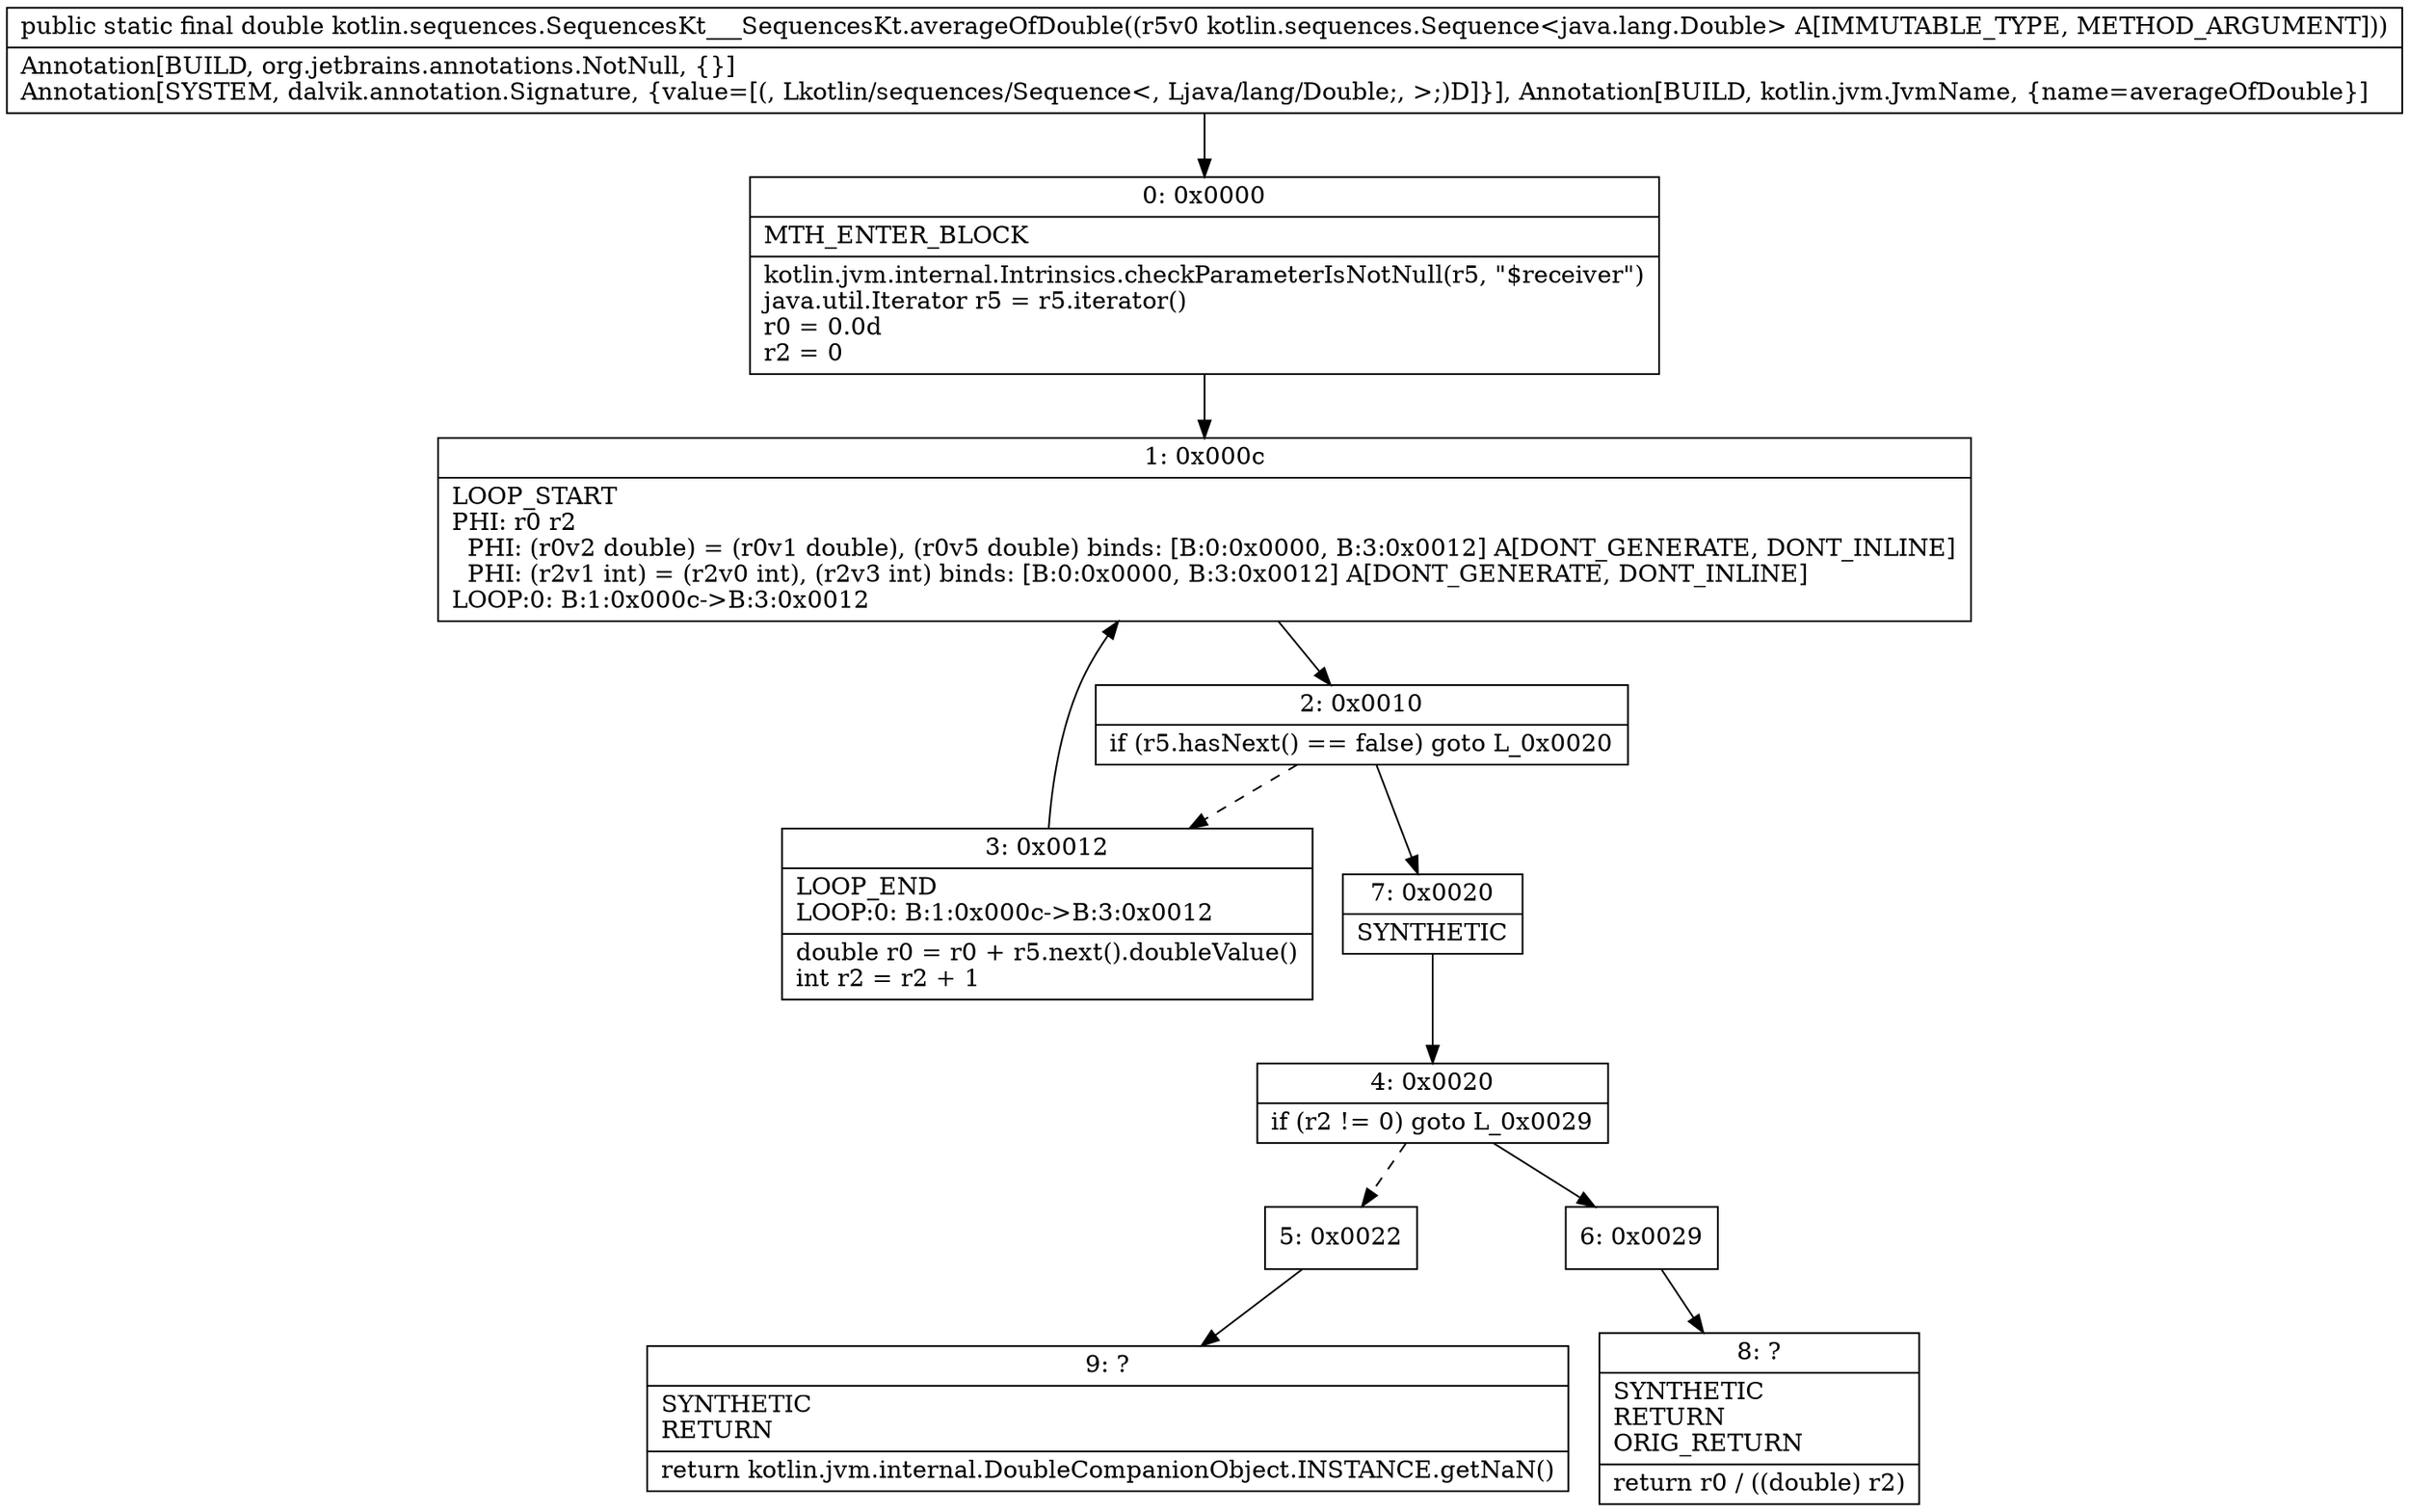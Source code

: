 digraph "CFG forkotlin.sequences.SequencesKt___SequencesKt.averageOfDouble(Lkotlin\/sequences\/Sequence;)D" {
Node_0 [shape=record,label="{0\:\ 0x0000|MTH_ENTER_BLOCK\l|kotlin.jvm.internal.Intrinsics.checkParameterIsNotNull(r5, \"$receiver\")\ljava.util.Iterator r5 = r5.iterator()\lr0 = 0.0d\lr2 = 0\l}"];
Node_1 [shape=record,label="{1\:\ 0x000c|LOOP_START\lPHI: r0 r2 \l  PHI: (r0v2 double) = (r0v1 double), (r0v5 double) binds: [B:0:0x0000, B:3:0x0012] A[DONT_GENERATE, DONT_INLINE]\l  PHI: (r2v1 int) = (r2v0 int), (r2v3 int) binds: [B:0:0x0000, B:3:0x0012] A[DONT_GENERATE, DONT_INLINE]\lLOOP:0: B:1:0x000c\-\>B:3:0x0012\l}"];
Node_2 [shape=record,label="{2\:\ 0x0010|if (r5.hasNext() == false) goto L_0x0020\l}"];
Node_3 [shape=record,label="{3\:\ 0x0012|LOOP_END\lLOOP:0: B:1:0x000c\-\>B:3:0x0012\l|double r0 = r0 + r5.next().doubleValue()\lint r2 = r2 + 1\l}"];
Node_4 [shape=record,label="{4\:\ 0x0020|if (r2 != 0) goto L_0x0029\l}"];
Node_5 [shape=record,label="{5\:\ 0x0022}"];
Node_6 [shape=record,label="{6\:\ 0x0029}"];
Node_7 [shape=record,label="{7\:\ 0x0020|SYNTHETIC\l}"];
Node_8 [shape=record,label="{8\:\ ?|SYNTHETIC\lRETURN\lORIG_RETURN\l|return r0 \/ ((double) r2)\l}"];
Node_9 [shape=record,label="{9\:\ ?|SYNTHETIC\lRETURN\l|return kotlin.jvm.internal.DoubleCompanionObject.INSTANCE.getNaN()\l}"];
MethodNode[shape=record,label="{public static final double kotlin.sequences.SequencesKt___SequencesKt.averageOfDouble((r5v0 kotlin.sequences.Sequence\<java.lang.Double\> A[IMMUTABLE_TYPE, METHOD_ARGUMENT]))  | Annotation[BUILD, org.jetbrains.annotations.NotNull, \{\}]\lAnnotation[SYSTEM, dalvik.annotation.Signature, \{value=[(, Lkotlin\/sequences\/Sequence\<, Ljava\/lang\/Double;, \>;)D]\}], Annotation[BUILD, kotlin.jvm.JvmName, \{name=averageOfDouble\}]\l}"];
MethodNode -> Node_0;
Node_0 -> Node_1;
Node_1 -> Node_2;
Node_2 -> Node_3[style=dashed];
Node_2 -> Node_7;
Node_3 -> Node_1;
Node_4 -> Node_5[style=dashed];
Node_4 -> Node_6;
Node_5 -> Node_9;
Node_6 -> Node_8;
Node_7 -> Node_4;
}


